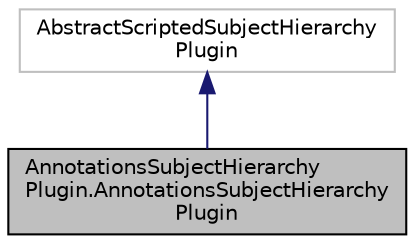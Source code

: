 digraph "AnnotationsSubjectHierarchyPlugin.AnnotationsSubjectHierarchyPlugin"
{
  bgcolor="transparent";
  edge [fontname="Helvetica",fontsize="10",labelfontname="Helvetica",labelfontsize="10"];
  node [fontname="Helvetica",fontsize="10",shape=record];
  Node2 [label="AnnotationsSubjectHierarchy\lPlugin.AnnotationsSubjectHierarchy\lPlugin",height=0.2,width=0.4,color="black", fillcolor="grey75", style="filled", fontcolor="black"];
  Node3 -> Node2 [dir="back",color="midnightblue",fontsize="10",style="solid",fontname="Helvetica"];
  Node3 [label="AbstractScriptedSubjectHierarchy\lPlugin",height=0.2,width=0.4,color="grey75"];
}

